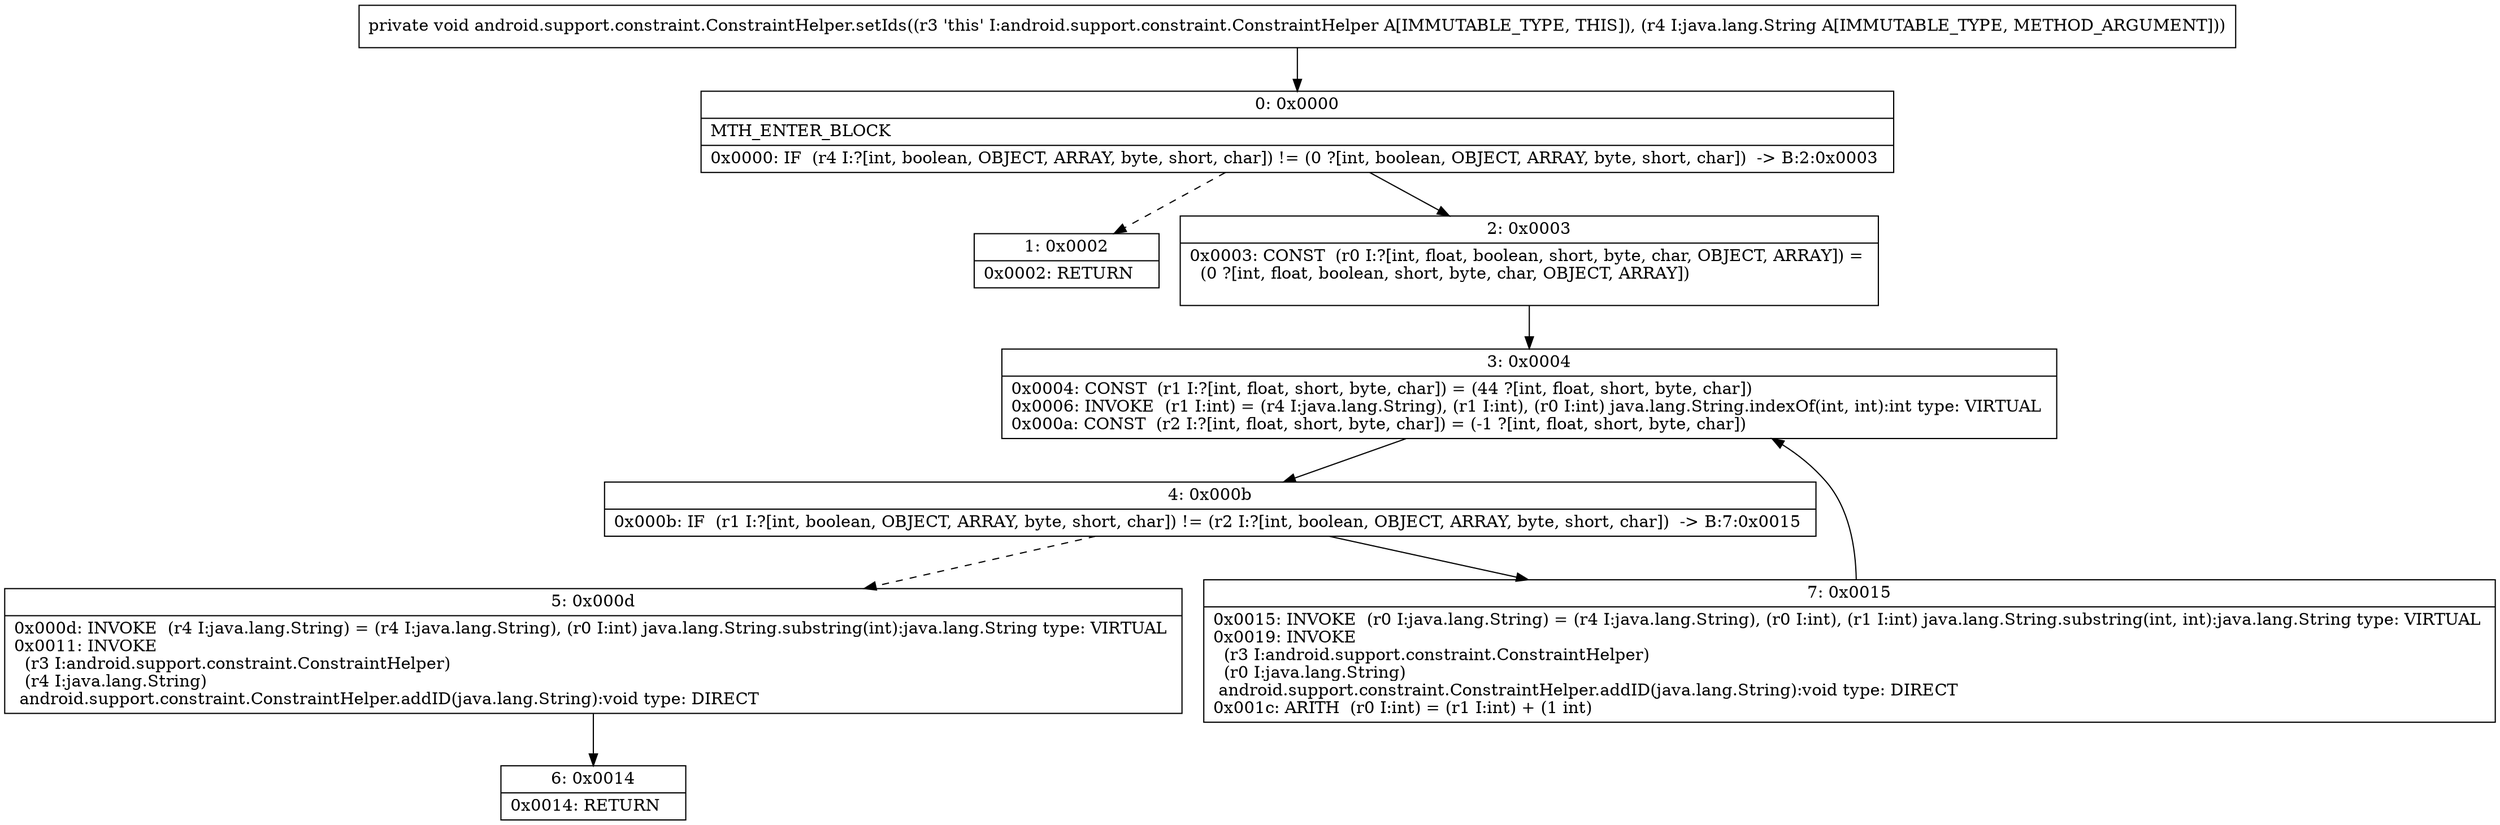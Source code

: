 digraph "CFG forandroid.support.constraint.ConstraintHelper.setIds(Ljava\/lang\/String;)V" {
Node_0 [shape=record,label="{0\:\ 0x0000|MTH_ENTER_BLOCK\l|0x0000: IF  (r4 I:?[int, boolean, OBJECT, ARRAY, byte, short, char]) != (0 ?[int, boolean, OBJECT, ARRAY, byte, short, char])  \-\> B:2:0x0003 \l}"];
Node_1 [shape=record,label="{1\:\ 0x0002|0x0002: RETURN   \l}"];
Node_2 [shape=record,label="{2\:\ 0x0003|0x0003: CONST  (r0 I:?[int, float, boolean, short, byte, char, OBJECT, ARRAY]) = \l  (0 ?[int, float, boolean, short, byte, char, OBJECT, ARRAY])\l \l}"];
Node_3 [shape=record,label="{3\:\ 0x0004|0x0004: CONST  (r1 I:?[int, float, short, byte, char]) = (44 ?[int, float, short, byte, char]) \l0x0006: INVOKE  (r1 I:int) = (r4 I:java.lang.String), (r1 I:int), (r0 I:int) java.lang.String.indexOf(int, int):int type: VIRTUAL \l0x000a: CONST  (r2 I:?[int, float, short, byte, char]) = (\-1 ?[int, float, short, byte, char]) \l}"];
Node_4 [shape=record,label="{4\:\ 0x000b|0x000b: IF  (r1 I:?[int, boolean, OBJECT, ARRAY, byte, short, char]) != (r2 I:?[int, boolean, OBJECT, ARRAY, byte, short, char])  \-\> B:7:0x0015 \l}"];
Node_5 [shape=record,label="{5\:\ 0x000d|0x000d: INVOKE  (r4 I:java.lang.String) = (r4 I:java.lang.String), (r0 I:int) java.lang.String.substring(int):java.lang.String type: VIRTUAL \l0x0011: INVOKE  \l  (r3 I:android.support.constraint.ConstraintHelper)\l  (r4 I:java.lang.String)\l android.support.constraint.ConstraintHelper.addID(java.lang.String):void type: DIRECT \l}"];
Node_6 [shape=record,label="{6\:\ 0x0014|0x0014: RETURN   \l}"];
Node_7 [shape=record,label="{7\:\ 0x0015|0x0015: INVOKE  (r0 I:java.lang.String) = (r4 I:java.lang.String), (r0 I:int), (r1 I:int) java.lang.String.substring(int, int):java.lang.String type: VIRTUAL \l0x0019: INVOKE  \l  (r3 I:android.support.constraint.ConstraintHelper)\l  (r0 I:java.lang.String)\l android.support.constraint.ConstraintHelper.addID(java.lang.String):void type: DIRECT \l0x001c: ARITH  (r0 I:int) = (r1 I:int) + (1 int) \l}"];
MethodNode[shape=record,label="{private void android.support.constraint.ConstraintHelper.setIds((r3 'this' I:android.support.constraint.ConstraintHelper A[IMMUTABLE_TYPE, THIS]), (r4 I:java.lang.String A[IMMUTABLE_TYPE, METHOD_ARGUMENT])) }"];
MethodNode -> Node_0;
Node_0 -> Node_1[style=dashed];
Node_0 -> Node_2;
Node_2 -> Node_3;
Node_3 -> Node_4;
Node_4 -> Node_5[style=dashed];
Node_4 -> Node_7;
Node_5 -> Node_6;
Node_7 -> Node_3;
}

